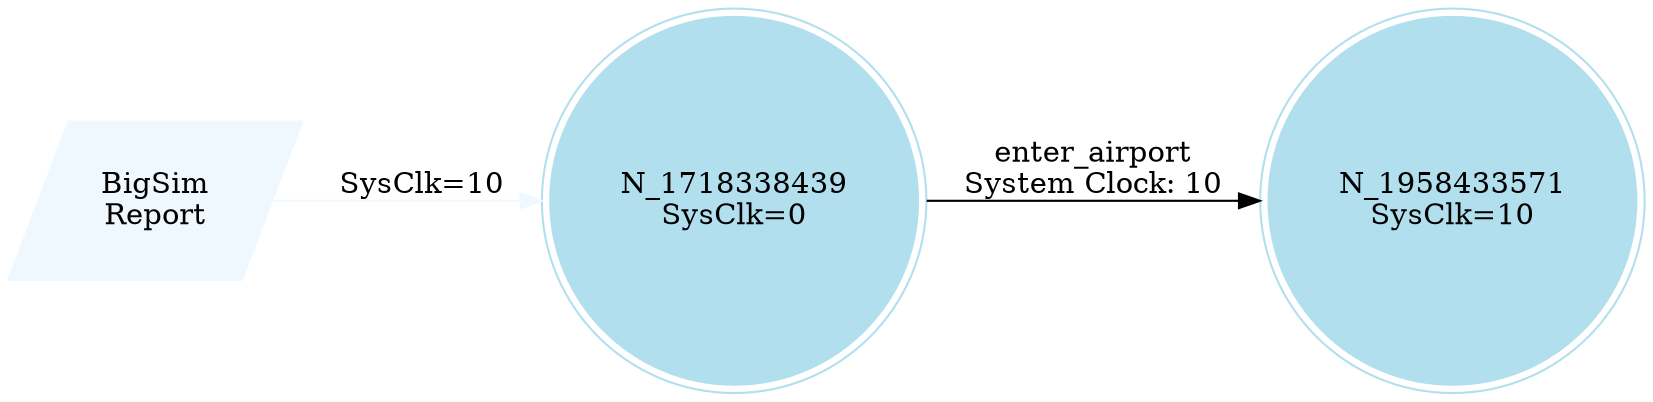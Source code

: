 digraph reaction_graph {
   rankdir=LR;
   Node [shape = circle];
   BigSim_Report [shape = parallelogram color = aliceblue style=filled label="BigSim
Report"];
BigSim_Report -> N_1718338439[color = aliceblue label = "SysClk=10"];
 N_1718338439
 [shape=circle, color=lightblue2, style=filled];
N_1958433571[ shape = doublecircle, color=lightblue2, style=filled, label="N_1958433571
SysClk=10"];
N_1718338439[ shape = doublecircle, color=lightblue2, style=filled, label="N_1718338439
SysClk=0"];
 N_1718338439 -> N_1958433571[ label = "enter_airport
System Clock: 10"];
}
